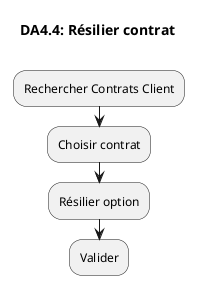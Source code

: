 @startuml

title DA4.4: Résilier contrat\n

:Rechercher Contrats Client;
:Choisir contrat;
:Résilier option;
:Valider;

@enduml